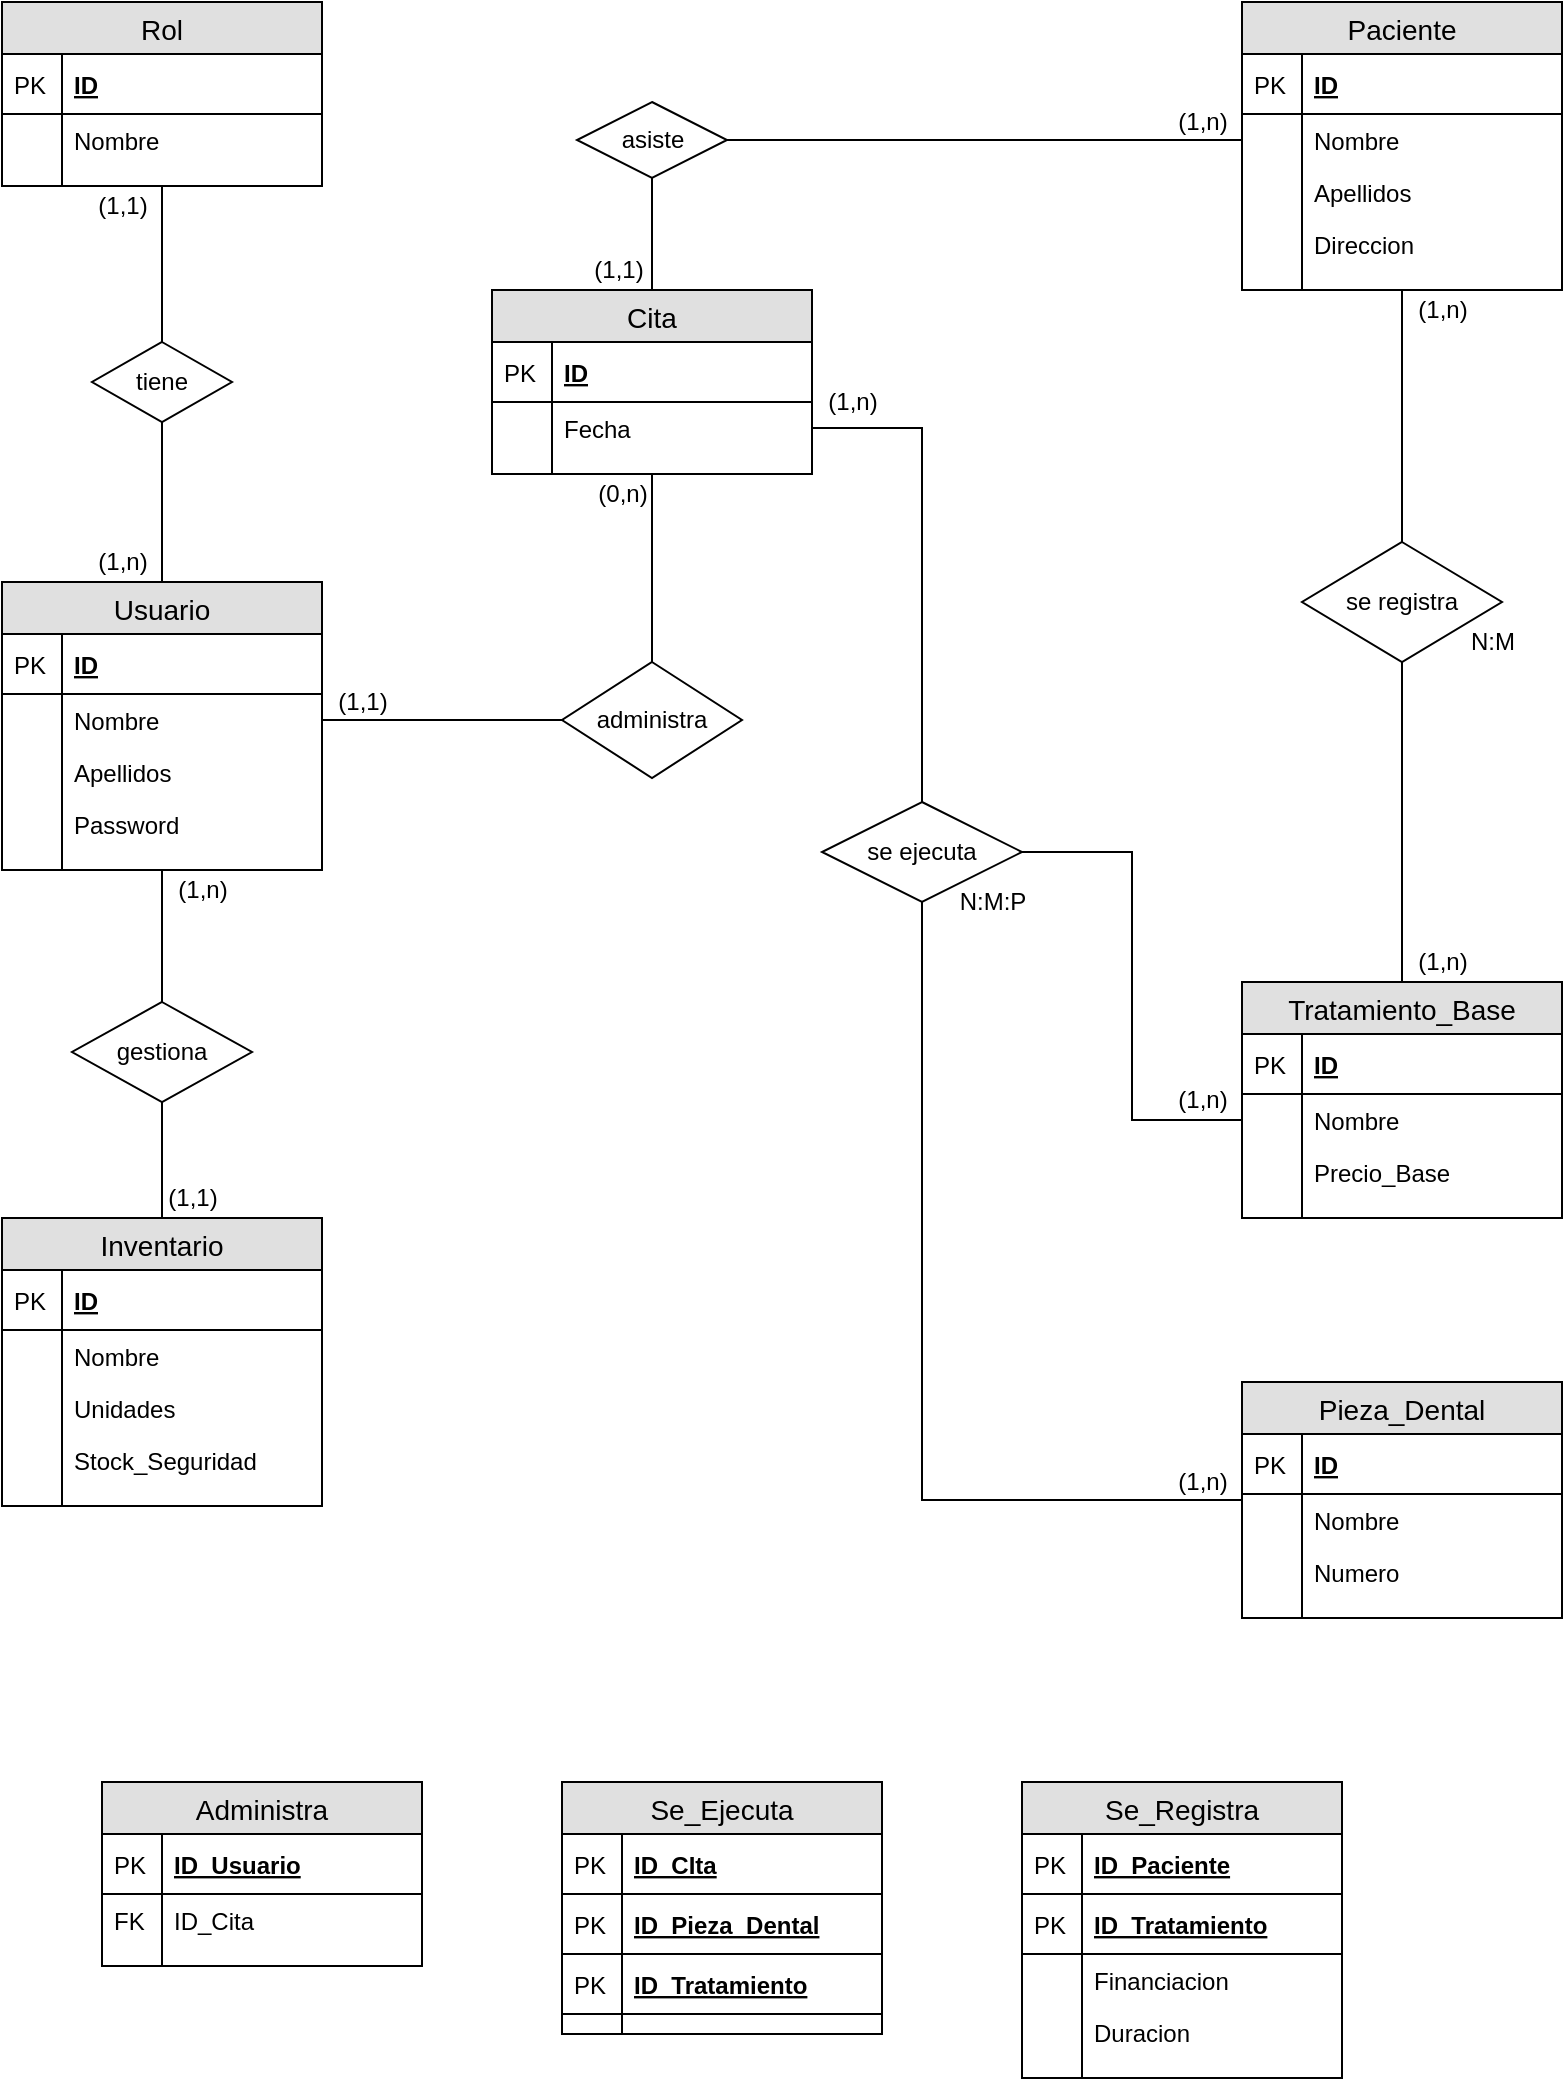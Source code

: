 <mxfile version="12.9.3"><diagram id="Tx36lfUSjRgfHyOX1LGo" name="Page-1"><mxGraphModel dx="1741" dy="905" grid="1" gridSize="10" guides="1" tooltips="1" connect="1" arrows="1" fold="1" page="1" pageScale="1" pageWidth="827" pageHeight="1169" math="0" shadow="0"><root><mxCell id="0"/><mxCell id="1" parent="0"/><mxCell id="aUdV8fE91aCPdXSwW5t3-81" value="" style="edgeStyle=orthogonalEdgeStyle;rounded=0;orthogonalLoop=1;jettySize=auto;html=1;endArrow=none;endFill=0;" edge="1" parent="1" source="aUdV8fE91aCPdXSwW5t3-12" target="aUdV8fE91aCPdXSwW5t3-76"><mxGeometry relative="1" as="geometry"/></mxCell><mxCell id="aUdV8fE91aCPdXSwW5t3-161" style="edgeStyle=orthogonalEdgeStyle;rounded=0;orthogonalLoop=1;jettySize=auto;html=1;entryX=0.5;entryY=0;entryDx=0;entryDy=0;endArrow=none;endFill=0;" edge="1" parent="1" source="aUdV8fE91aCPdXSwW5t3-12" target="aUdV8fE91aCPdXSwW5t3-160"><mxGeometry relative="1" as="geometry"/></mxCell><mxCell id="aUdV8fE91aCPdXSwW5t3-12" value="Usuario" style="swimlane;fontStyle=0;childLayout=stackLayout;horizontal=1;startSize=26;fillColor=#e0e0e0;horizontalStack=0;resizeParent=1;resizeParentMax=0;resizeLast=0;collapsible=1;marginBottom=0;swimlaneFillColor=#ffffff;align=center;fontSize=14;" vertex="1" parent="1"><mxGeometry x="20" y="320" width="160" height="144" as="geometry"/></mxCell><mxCell id="aUdV8fE91aCPdXSwW5t3-13" value="ID" style="shape=partialRectangle;top=0;left=0;right=0;bottom=1;align=left;verticalAlign=middle;fillColor=none;spacingLeft=34;spacingRight=4;overflow=hidden;rotatable=0;points=[[0,0.5],[1,0.5]];portConstraint=eastwest;dropTarget=0;fontStyle=5;fontSize=12;" vertex="1" parent="aUdV8fE91aCPdXSwW5t3-12"><mxGeometry y="26" width="160" height="30" as="geometry"/></mxCell><mxCell id="aUdV8fE91aCPdXSwW5t3-14" value="PK" style="shape=partialRectangle;top=0;left=0;bottom=0;fillColor=none;align=left;verticalAlign=middle;spacingLeft=4;spacingRight=4;overflow=hidden;rotatable=0;points=[];portConstraint=eastwest;part=1;fontSize=12;" vertex="1" connectable="0" parent="aUdV8fE91aCPdXSwW5t3-13"><mxGeometry width="30" height="30" as="geometry"/></mxCell><mxCell id="aUdV8fE91aCPdXSwW5t3-15" value="Nombre" style="shape=partialRectangle;top=0;left=0;right=0;bottom=0;align=left;verticalAlign=top;fillColor=none;spacingLeft=34;spacingRight=4;overflow=hidden;rotatable=0;points=[[0,0.5],[1,0.5]];portConstraint=eastwest;dropTarget=0;fontSize=12;" vertex="1" parent="aUdV8fE91aCPdXSwW5t3-12"><mxGeometry y="56" width="160" height="26" as="geometry"/></mxCell><mxCell id="aUdV8fE91aCPdXSwW5t3-16" value="" style="shape=partialRectangle;top=0;left=0;bottom=0;fillColor=none;align=left;verticalAlign=top;spacingLeft=4;spacingRight=4;overflow=hidden;rotatable=0;points=[];portConstraint=eastwest;part=1;fontSize=12;" vertex="1" connectable="0" parent="aUdV8fE91aCPdXSwW5t3-15"><mxGeometry width="30" height="26" as="geometry"/></mxCell><mxCell id="aUdV8fE91aCPdXSwW5t3-30" value="Apellidos" style="shape=partialRectangle;top=0;left=0;right=0;bottom=0;align=left;verticalAlign=top;fillColor=none;spacingLeft=34;spacingRight=4;overflow=hidden;rotatable=0;points=[[0,0.5],[1,0.5]];portConstraint=eastwest;dropTarget=0;fontSize=12;" vertex="1" parent="aUdV8fE91aCPdXSwW5t3-12"><mxGeometry y="82" width="160" height="26" as="geometry"/></mxCell><mxCell id="aUdV8fE91aCPdXSwW5t3-31" value="" style="shape=partialRectangle;top=0;left=0;bottom=0;fillColor=none;align=left;verticalAlign=top;spacingLeft=4;spacingRight=4;overflow=hidden;rotatable=0;points=[];portConstraint=eastwest;part=1;fontSize=12;" vertex="1" connectable="0" parent="aUdV8fE91aCPdXSwW5t3-30"><mxGeometry width="30" height="26" as="geometry"/></mxCell><mxCell id="aUdV8fE91aCPdXSwW5t3-28" value="Password" style="shape=partialRectangle;top=0;left=0;right=0;bottom=0;align=left;verticalAlign=top;fillColor=none;spacingLeft=34;spacingRight=4;overflow=hidden;rotatable=0;points=[[0,0.5],[1,0.5]];portConstraint=eastwest;dropTarget=0;fontSize=12;" vertex="1" parent="aUdV8fE91aCPdXSwW5t3-12"><mxGeometry y="108" width="160" height="26" as="geometry"/></mxCell><mxCell id="aUdV8fE91aCPdXSwW5t3-29" value="" style="shape=partialRectangle;top=0;left=0;bottom=0;fillColor=none;align=left;verticalAlign=top;spacingLeft=4;spacingRight=4;overflow=hidden;rotatable=0;points=[];portConstraint=eastwest;part=1;fontSize=12;" vertex="1" connectable="0" parent="aUdV8fE91aCPdXSwW5t3-28"><mxGeometry width="30" height="26" as="geometry"/></mxCell><mxCell id="aUdV8fE91aCPdXSwW5t3-17" value="" style="shape=partialRectangle;top=0;left=0;right=0;bottom=0;align=left;verticalAlign=top;fillColor=none;spacingLeft=34;spacingRight=4;overflow=hidden;rotatable=0;points=[[0,0.5],[1,0.5]];portConstraint=eastwest;dropTarget=0;fontSize=12;" vertex="1" parent="aUdV8fE91aCPdXSwW5t3-12"><mxGeometry y="134" width="160" height="10" as="geometry"/></mxCell><mxCell id="aUdV8fE91aCPdXSwW5t3-18" value="" style="shape=partialRectangle;top=0;left=0;bottom=0;fillColor=none;align=left;verticalAlign=top;spacingLeft=4;spacingRight=4;overflow=hidden;rotatable=0;points=[];portConstraint=eastwest;part=1;fontSize=12;" vertex="1" connectable="0" parent="aUdV8fE91aCPdXSwW5t3-17"><mxGeometry width="30" height="10" as="geometry"/></mxCell><mxCell id="aUdV8fE91aCPdXSwW5t3-78" value="" style="edgeStyle=orthogonalEdgeStyle;rounded=0;orthogonalLoop=1;jettySize=auto;html=1;endArrow=none;endFill=0;" edge="1" parent="1" source="aUdV8fE91aCPdXSwW5t3-1" target="aUdV8fE91aCPdXSwW5t3-76"><mxGeometry relative="1" as="geometry"/></mxCell><mxCell id="aUdV8fE91aCPdXSwW5t3-1" value="Rol" style="swimlane;fontStyle=0;childLayout=stackLayout;horizontal=1;startSize=26;fillColor=#e0e0e0;horizontalStack=0;resizeParent=1;resizeParentMax=0;resizeLast=0;collapsible=1;marginBottom=0;swimlaneFillColor=#ffffff;align=center;fontSize=14;" vertex="1" parent="1"><mxGeometry x="20" y="30" width="160" height="92" as="geometry"/></mxCell><mxCell id="aUdV8fE91aCPdXSwW5t3-2" value="ID" style="shape=partialRectangle;top=0;left=0;right=0;bottom=1;align=left;verticalAlign=middle;fillColor=none;spacingLeft=34;spacingRight=4;overflow=hidden;rotatable=0;points=[[0,0.5],[1,0.5]];portConstraint=eastwest;dropTarget=0;fontStyle=5;fontSize=12;" vertex="1" parent="aUdV8fE91aCPdXSwW5t3-1"><mxGeometry y="26" width="160" height="30" as="geometry"/></mxCell><mxCell id="aUdV8fE91aCPdXSwW5t3-3" value="PK" style="shape=partialRectangle;top=0;left=0;bottom=0;fillColor=none;align=left;verticalAlign=middle;spacingLeft=4;spacingRight=4;overflow=hidden;rotatable=0;points=[];portConstraint=eastwest;part=1;fontSize=12;" vertex="1" connectable="0" parent="aUdV8fE91aCPdXSwW5t3-2"><mxGeometry width="30" height="30" as="geometry"/></mxCell><mxCell id="aUdV8fE91aCPdXSwW5t3-4" value="Nombre" style="shape=partialRectangle;top=0;left=0;right=0;bottom=0;align=left;verticalAlign=top;fillColor=none;spacingLeft=34;spacingRight=4;overflow=hidden;rotatable=0;points=[[0,0.5],[1,0.5]];portConstraint=eastwest;dropTarget=0;fontSize=12;" vertex="1" parent="aUdV8fE91aCPdXSwW5t3-1"><mxGeometry y="56" width="160" height="26" as="geometry"/></mxCell><mxCell id="aUdV8fE91aCPdXSwW5t3-5" value="" style="shape=partialRectangle;top=0;left=0;bottom=0;fillColor=none;align=left;verticalAlign=top;spacingLeft=4;spacingRight=4;overflow=hidden;rotatable=0;points=[];portConstraint=eastwest;part=1;fontSize=12;" vertex="1" connectable="0" parent="aUdV8fE91aCPdXSwW5t3-4"><mxGeometry width="30" height="26" as="geometry"/></mxCell><mxCell id="aUdV8fE91aCPdXSwW5t3-10" value="" style="shape=partialRectangle;top=0;left=0;right=0;bottom=0;align=left;verticalAlign=top;fillColor=none;spacingLeft=34;spacingRight=4;overflow=hidden;rotatable=0;points=[[0,0.5],[1,0.5]];portConstraint=eastwest;dropTarget=0;fontSize=12;" vertex="1" parent="aUdV8fE91aCPdXSwW5t3-1"><mxGeometry y="82" width="160" height="10" as="geometry"/></mxCell><mxCell id="aUdV8fE91aCPdXSwW5t3-11" value="" style="shape=partialRectangle;top=0;left=0;bottom=0;fillColor=none;align=left;verticalAlign=top;spacingLeft=4;spacingRight=4;overflow=hidden;rotatable=0;points=[];portConstraint=eastwest;part=1;fontSize=12;" vertex="1" connectable="0" parent="aUdV8fE91aCPdXSwW5t3-10"><mxGeometry width="30" height="10" as="geometry"/></mxCell><mxCell id="aUdV8fE91aCPdXSwW5t3-76" value="&lt;div&gt;tiene&lt;/div&gt;" style="shape=rhombus;perimeter=rhombusPerimeter;whiteSpace=wrap;html=1;align=center;" vertex="1" parent="1"><mxGeometry x="65" y="200" width="70" height="40" as="geometry"/></mxCell><mxCell id="aUdV8fE91aCPdXSwW5t3-82" value="(1,1)" style="text;html=1;align=center;verticalAlign=middle;resizable=0;points=[];autosize=1;" vertex="1" parent="1"><mxGeometry x="60" y="122" width="40" height="20" as="geometry"/></mxCell><mxCell id="aUdV8fE91aCPdXSwW5t3-83" value="(1,n)" style="text;html=1;align=center;verticalAlign=middle;resizable=0;points=[];autosize=1;" vertex="1" parent="1"><mxGeometry x="60" y="300" width="40" height="20" as="geometry"/></mxCell><mxCell id="aUdV8fE91aCPdXSwW5t3-94" value="" style="edgeStyle=orthogonalEdgeStyle;rounded=0;orthogonalLoop=1;jettySize=auto;html=1;endArrow=none;endFill=0;entryX=0.5;entryY=1;entryDx=0;entryDy=0;entryPerimeter=0;" edge="1" parent="1" source="aUdV8fE91aCPdXSwW5t3-84" target="aUdV8fE91aCPdXSwW5t3-41"><mxGeometry relative="1" as="geometry"><mxPoint x="345" y="292" as="targetPoint"/></mxGeometry></mxCell><mxCell id="aUdV8fE91aCPdXSwW5t3-112" value="" style="edgeStyle=orthogonalEdgeStyle;rounded=0;orthogonalLoop=1;jettySize=auto;html=1;endArrow=none;endFill=0;entryX=1;entryY=0.5;entryDx=0;entryDy=0;" edge="1" parent="1" source="aUdV8fE91aCPdXSwW5t3-84" target="aUdV8fE91aCPdXSwW5t3-15"><mxGeometry relative="1" as="geometry"><mxPoint x="220" y="392.0" as="targetPoint"/></mxGeometry></mxCell><mxCell id="aUdV8fE91aCPdXSwW5t3-84" value="administra" style="shape=rhombus;perimeter=rhombusPerimeter;whiteSpace=wrap;html=1;align=center;" vertex="1" parent="1"><mxGeometry x="300" y="360" width="90" height="58" as="geometry"/></mxCell><mxCell id="aUdV8fE91aCPdXSwW5t3-117" style="edgeStyle=orthogonalEdgeStyle;rounded=0;orthogonalLoop=1;jettySize=auto;html=1;entryX=0.5;entryY=1;entryDx=0;entryDy=0;endArrow=none;endFill=0;" edge="1" parent="1" source="aUdV8fE91aCPdXSwW5t3-32" target="aUdV8fE91aCPdXSwW5t3-115"><mxGeometry relative="1" as="geometry"/></mxCell><mxCell id="aUdV8fE91aCPdXSwW5t3-32" value="Cita" style="swimlane;fontStyle=0;childLayout=stackLayout;horizontal=1;startSize=26;fillColor=#e0e0e0;horizontalStack=0;resizeParent=1;resizeParentMax=0;resizeLast=0;collapsible=1;marginBottom=0;swimlaneFillColor=#ffffff;align=center;fontSize=14;" vertex="1" parent="1"><mxGeometry x="265" y="174" width="160" height="92" as="geometry"/></mxCell><mxCell id="aUdV8fE91aCPdXSwW5t3-33" value="ID" style="shape=partialRectangle;top=0;left=0;right=0;bottom=1;align=left;verticalAlign=middle;fillColor=none;spacingLeft=34;spacingRight=4;overflow=hidden;rotatable=0;points=[[0,0.5],[1,0.5]];portConstraint=eastwest;dropTarget=0;fontStyle=5;fontSize=12;" vertex="1" parent="aUdV8fE91aCPdXSwW5t3-32"><mxGeometry y="26" width="160" height="30" as="geometry"/></mxCell><mxCell id="aUdV8fE91aCPdXSwW5t3-34" value="PK" style="shape=partialRectangle;top=0;left=0;bottom=0;fillColor=none;align=left;verticalAlign=middle;spacingLeft=4;spacingRight=4;overflow=hidden;rotatable=0;points=[];portConstraint=eastwest;part=1;fontSize=12;" vertex="1" connectable="0" parent="aUdV8fE91aCPdXSwW5t3-33"><mxGeometry width="30" height="30" as="geometry"/></mxCell><mxCell id="aUdV8fE91aCPdXSwW5t3-35" value="Fecha" style="shape=partialRectangle;top=0;left=0;right=0;bottom=0;align=left;verticalAlign=top;fillColor=none;spacingLeft=34;spacingRight=4;overflow=hidden;rotatable=0;points=[[0,0.5],[1,0.5]];portConstraint=eastwest;dropTarget=0;fontSize=12;" vertex="1" parent="aUdV8fE91aCPdXSwW5t3-32"><mxGeometry y="56" width="160" height="26" as="geometry"/></mxCell><mxCell id="aUdV8fE91aCPdXSwW5t3-36" value="" style="shape=partialRectangle;top=0;left=0;bottom=0;fillColor=none;align=left;verticalAlign=top;spacingLeft=4;spacingRight=4;overflow=hidden;rotatable=0;points=[];portConstraint=eastwest;part=1;fontSize=12;" vertex="1" connectable="0" parent="aUdV8fE91aCPdXSwW5t3-35"><mxGeometry width="30" height="26" as="geometry"/></mxCell><mxCell id="aUdV8fE91aCPdXSwW5t3-41" value="" style="shape=partialRectangle;top=0;left=0;right=0;bottom=0;align=left;verticalAlign=top;fillColor=none;spacingLeft=34;spacingRight=4;overflow=hidden;rotatable=0;points=[[0,0.5],[1,0.5]];portConstraint=eastwest;dropTarget=0;fontSize=12;" vertex="1" parent="aUdV8fE91aCPdXSwW5t3-32"><mxGeometry y="82" width="160" height="10" as="geometry"/></mxCell><mxCell id="aUdV8fE91aCPdXSwW5t3-42" value="" style="shape=partialRectangle;top=0;left=0;bottom=0;fillColor=none;align=left;verticalAlign=top;spacingLeft=4;spacingRight=4;overflow=hidden;rotatable=0;points=[];portConstraint=eastwest;part=1;fontSize=12;" vertex="1" connectable="0" parent="aUdV8fE91aCPdXSwW5t3-41"><mxGeometry width="30" height="10" as="geometry"/></mxCell><mxCell id="aUdV8fE91aCPdXSwW5t3-113" value="(1,1)" style="text;html=1;align=center;verticalAlign=middle;resizable=0;points=[];autosize=1;" vertex="1" parent="1"><mxGeometry x="180" y="370" width="40" height="20" as="geometry"/></mxCell><mxCell id="aUdV8fE91aCPdXSwW5t3-114" value="(0,n)" style="text;html=1;align=center;verticalAlign=middle;resizable=0;points=[];autosize=1;" vertex="1" parent="1"><mxGeometry x="310" y="266" width="40" height="20" as="geometry"/></mxCell><mxCell id="aUdV8fE91aCPdXSwW5t3-118" style="edgeStyle=orthogonalEdgeStyle;rounded=0;orthogonalLoop=1;jettySize=auto;html=1;entryX=0;entryY=0.5;entryDx=0;entryDy=0;endArrow=none;endFill=0;" edge="1" parent="1" source="aUdV8fE91aCPdXSwW5t3-115" target="aUdV8fE91aCPdXSwW5t3-68"><mxGeometry relative="1" as="geometry"/></mxCell><mxCell id="aUdV8fE91aCPdXSwW5t3-115" value="asiste" style="shape=rhombus;perimeter=rhombusPerimeter;whiteSpace=wrap;html=1;align=center;" vertex="1" parent="1"><mxGeometry x="307.5" y="80" width="75" height="38" as="geometry"/></mxCell><mxCell id="aUdV8fE91aCPdXSwW5t3-119" value="(1,1)" style="text;html=1;align=center;verticalAlign=middle;resizable=0;points=[];autosize=1;" vertex="1" parent="1"><mxGeometry x="307.5" y="154" width="40" height="20" as="geometry"/></mxCell><mxCell id="aUdV8fE91aCPdXSwW5t3-120" value="(1,n)" style="text;html=1;align=center;verticalAlign=middle;resizable=0;points=[];autosize=1;" vertex="1" parent="1"><mxGeometry x="600" y="80" width="40" height="20" as="geometry"/></mxCell><mxCell id="aUdV8fE91aCPdXSwW5t3-124" style="edgeStyle=orthogonalEdgeStyle;rounded=0;orthogonalLoop=1;jettySize=auto;html=1;endArrow=none;endFill=0;entryX=0.5;entryY=1;entryDx=0;entryDy=0;" edge="1" parent="1" source="aUdV8fE91aCPdXSwW5t3-121" target="aUdV8fE91aCPdXSwW5t3-65"><mxGeometry relative="1" as="geometry"><mxPoint x="670.0" y="190" as="targetPoint"/></mxGeometry></mxCell><mxCell id="aUdV8fE91aCPdXSwW5t3-125" style="edgeStyle=orthogonalEdgeStyle;rounded=0;orthogonalLoop=1;jettySize=auto;html=1;endArrow=none;endFill=0;entryX=0.5;entryY=0;entryDx=0;entryDy=0;" edge="1" parent="1" source="aUdV8fE91aCPdXSwW5t3-121" target="aUdV8fE91aCPdXSwW5t3-54"><mxGeometry relative="1" as="geometry"><mxPoint x="670" y="450" as="targetPoint"/></mxGeometry></mxCell><mxCell id="aUdV8fE91aCPdXSwW5t3-121" value="se registra" style="shape=rhombus;perimeter=rhombusPerimeter;whiteSpace=wrap;html=1;align=center;" vertex="1" parent="1"><mxGeometry x="670" y="300" width="100" height="60" as="geometry"/></mxCell><mxCell id="aUdV8fE91aCPdXSwW5t3-65" value="Paciente" style="swimlane;fontStyle=0;childLayout=stackLayout;horizontal=1;startSize=26;fillColor=#e0e0e0;horizontalStack=0;resizeParent=1;resizeParentMax=0;resizeLast=0;collapsible=1;marginBottom=0;swimlaneFillColor=#ffffff;align=center;fontSize=14;" vertex="1" parent="1"><mxGeometry x="640" y="30" width="160" height="144" as="geometry"/></mxCell><mxCell id="aUdV8fE91aCPdXSwW5t3-66" value="ID" style="shape=partialRectangle;top=0;left=0;right=0;bottom=1;align=left;verticalAlign=middle;fillColor=none;spacingLeft=34;spacingRight=4;overflow=hidden;rotatable=0;points=[[0,0.5],[1,0.5]];portConstraint=eastwest;dropTarget=0;fontStyle=5;fontSize=12;" vertex="1" parent="aUdV8fE91aCPdXSwW5t3-65"><mxGeometry y="26" width="160" height="30" as="geometry"/></mxCell><mxCell id="aUdV8fE91aCPdXSwW5t3-67" value="PK" style="shape=partialRectangle;top=0;left=0;bottom=0;fillColor=none;align=left;verticalAlign=middle;spacingLeft=4;spacingRight=4;overflow=hidden;rotatable=0;points=[];portConstraint=eastwest;part=1;fontSize=12;" vertex="1" connectable="0" parent="aUdV8fE91aCPdXSwW5t3-66"><mxGeometry width="30" height="30" as="geometry"/></mxCell><mxCell id="aUdV8fE91aCPdXSwW5t3-68" value="Nombre" style="shape=partialRectangle;top=0;left=0;right=0;bottom=0;align=left;verticalAlign=top;fillColor=none;spacingLeft=34;spacingRight=4;overflow=hidden;rotatable=0;points=[[0,0.5],[1,0.5]];portConstraint=eastwest;dropTarget=0;fontSize=12;" vertex="1" parent="aUdV8fE91aCPdXSwW5t3-65"><mxGeometry y="56" width="160" height="26" as="geometry"/></mxCell><mxCell id="aUdV8fE91aCPdXSwW5t3-69" value="" style="shape=partialRectangle;top=0;left=0;bottom=0;fillColor=none;align=left;verticalAlign=top;spacingLeft=4;spacingRight=4;overflow=hidden;rotatable=0;points=[];portConstraint=eastwest;part=1;fontSize=12;" vertex="1" connectable="0" parent="aUdV8fE91aCPdXSwW5t3-68"><mxGeometry width="30" height="26" as="geometry"/></mxCell><mxCell id="aUdV8fE91aCPdXSwW5t3-70" value="Apellidos" style="shape=partialRectangle;top=0;left=0;right=0;bottom=0;align=left;verticalAlign=top;fillColor=none;spacingLeft=34;spacingRight=4;overflow=hidden;rotatable=0;points=[[0,0.5],[1,0.5]];portConstraint=eastwest;dropTarget=0;fontSize=12;" vertex="1" parent="aUdV8fE91aCPdXSwW5t3-65"><mxGeometry y="82" width="160" height="26" as="geometry"/></mxCell><mxCell id="aUdV8fE91aCPdXSwW5t3-71" value="" style="shape=partialRectangle;top=0;left=0;bottom=0;fillColor=none;align=left;verticalAlign=top;spacingLeft=4;spacingRight=4;overflow=hidden;rotatable=0;points=[];portConstraint=eastwest;part=1;fontSize=12;" vertex="1" connectable="0" parent="aUdV8fE91aCPdXSwW5t3-70"><mxGeometry width="30" height="26" as="geometry"/></mxCell><mxCell id="aUdV8fE91aCPdXSwW5t3-72" value="Direccion" style="shape=partialRectangle;top=0;left=0;right=0;bottom=0;align=left;verticalAlign=top;fillColor=none;spacingLeft=34;spacingRight=4;overflow=hidden;rotatable=0;points=[[0,0.5],[1,0.5]];portConstraint=eastwest;dropTarget=0;fontSize=12;" vertex="1" parent="aUdV8fE91aCPdXSwW5t3-65"><mxGeometry y="108" width="160" height="26" as="geometry"/></mxCell><mxCell id="aUdV8fE91aCPdXSwW5t3-73" value="" style="shape=partialRectangle;top=0;left=0;bottom=0;fillColor=none;align=left;verticalAlign=top;spacingLeft=4;spacingRight=4;overflow=hidden;rotatable=0;points=[];portConstraint=eastwest;part=1;fontSize=12;" vertex="1" connectable="0" parent="aUdV8fE91aCPdXSwW5t3-72"><mxGeometry width="30" height="26" as="geometry"/></mxCell><mxCell id="aUdV8fE91aCPdXSwW5t3-74" value="" style="shape=partialRectangle;top=0;left=0;right=0;bottom=0;align=left;verticalAlign=top;fillColor=none;spacingLeft=34;spacingRight=4;overflow=hidden;rotatable=0;points=[[0,0.5],[1,0.5]];portConstraint=eastwest;dropTarget=0;fontSize=12;" vertex="1" parent="aUdV8fE91aCPdXSwW5t3-65"><mxGeometry y="134" width="160" height="10" as="geometry"/></mxCell><mxCell id="aUdV8fE91aCPdXSwW5t3-75" value="" style="shape=partialRectangle;top=0;left=0;bottom=0;fillColor=none;align=left;verticalAlign=top;spacingLeft=4;spacingRight=4;overflow=hidden;rotatable=0;points=[];portConstraint=eastwest;part=1;fontSize=12;" vertex="1" connectable="0" parent="aUdV8fE91aCPdXSwW5t3-74"><mxGeometry width="30" height="10" as="geometry"/></mxCell><mxCell id="aUdV8fE91aCPdXSwW5t3-54" value="Tratamiento_Base" style="swimlane;fontStyle=0;childLayout=stackLayout;horizontal=1;startSize=26;fillColor=#e0e0e0;horizontalStack=0;resizeParent=1;resizeParentMax=0;resizeLast=0;collapsible=1;marginBottom=0;swimlaneFillColor=#ffffff;align=center;fontSize=14;" vertex="1" parent="1"><mxGeometry x="640" y="520" width="160" height="118" as="geometry"/></mxCell><mxCell id="aUdV8fE91aCPdXSwW5t3-55" value="ID" style="shape=partialRectangle;top=0;left=0;right=0;bottom=1;align=left;verticalAlign=middle;fillColor=none;spacingLeft=34;spacingRight=4;overflow=hidden;rotatable=0;points=[[0,0.5],[1,0.5]];portConstraint=eastwest;dropTarget=0;fontStyle=5;fontSize=12;" vertex="1" parent="aUdV8fE91aCPdXSwW5t3-54"><mxGeometry y="26" width="160" height="30" as="geometry"/></mxCell><mxCell id="aUdV8fE91aCPdXSwW5t3-56" value="PK" style="shape=partialRectangle;top=0;left=0;bottom=0;fillColor=none;align=left;verticalAlign=middle;spacingLeft=4;spacingRight=4;overflow=hidden;rotatable=0;points=[];portConstraint=eastwest;part=1;fontSize=12;" vertex="1" connectable="0" parent="aUdV8fE91aCPdXSwW5t3-55"><mxGeometry width="30" height="30" as="geometry"/></mxCell><mxCell id="aUdV8fE91aCPdXSwW5t3-57" value="Nombre" style="shape=partialRectangle;top=0;left=0;right=0;bottom=0;align=left;verticalAlign=top;fillColor=none;spacingLeft=34;spacingRight=4;overflow=hidden;rotatable=0;points=[[0,0.5],[1,0.5]];portConstraint=eastwest;dropTarget=0;fontSize=12;" vertex="1" parent="aUdV8fE91aCPdXSwW5t3-54"><mxGeometry y="56" width="160" height="26" as="geometry"/></mxCell><mxCell id="aUdV8fE91aCPdXSwW5t3-58" value="" style="shape=partialRectangle;top=0;left=0;bottom=0;fillColor=none;align=left;verticalAlign=top;spacingLeft=4;spacingRight=4;overflow=hidden;rotatable=0;points=[];portConstraint=eastwest;part=1;fontSize=12;" vertex="1" connectable="0" parent="aUdV8fE91aCPdXSwW5t3-57"><mxGeometry width="30" height="26" as="geometry"/></mxCell><mxCell id="aUdV8fE91aCPdXSwW5t3-59" value="Precio_Base" style="shape=partialRectangle;top=0;left=0;right=0;bottom=0;align=left;verticalAlign=top;fillColor=none;spacingLeft=34;spacingRight=4;overflow=hidden;rotatable=0;points=[[0,0.5],[1,0.5]];portConstraint=eastwest;dropTarget=0;fontSize=12;" vertex="1" parent="aUdV8fE91aCPdXSwW5t3-54"><mxGeometry y="82" width="160" height="26" as="geometry"/></mxCell><mxCell id="aUdV8fE91aCPdXSwW5t3-60" value="" style="shape=partialRectangle;top=0;left=0;bottom=0;fillColor=none;align=left;verticalAlign=top;spacingLeft=4;spacingRight=4;overflow=hidden;rotatable=0;points=[];portConstraint=eastwest;part=1;fontSize=12;" vertex="1" connectable="0" parent="aUdV8fE91aCPdXSwW5t3-59"><mxGeometry width="30" height="26" as="geometry"/></mxCell><mxCell id="aUdV8fE91aCPdXSwW5t3-63" value="" style="shape=partialRectangle;top=0;left=0;right=0;bottom=0;align=left;verticalAlign=top;fillColor=none;spacingLeft=34;spacingRight=4;overflow=hidden;rotatable=0;points=[[0,0.5],[1,0.5]];portConstraint=eastwest;dropTarget=0;fontSize=12;" vertex="1" parent="aUdV8fE91aCPdXSwW5t3-54"><mxGeometry y="108" width="160" height="10" as="geometry"/></mxCell><mxCell id="aUdV8fE91aCPdXSwW5t3-64" value="" style="shape=partialRectangle;top=0;left=0;bottom=0;fillColor=none;align=left;verticalAlign=top;spacingLeft=4;spacingRight=4;overflow=hidden;rotatable=0;points=[];portConstraint=eastwest;part=1;fontSize=12;" vertex="1" connectable="0" parent="aUdV8fE91aCPdXSwW5t3-63"><mxGeometry width="30" height="10" as="geometry"/></mxCell><mxCell id="aUdV8fE91aCPdXSwW5t3-127" value="(1,n)" style="text;html=1;align=center;verticalAlign=middle;resizable=0;points=[];autosize=1;" vertex="1" parent="1"><mxGeometry x="720" y="174" width="40" height="20" as="geometry"/></mxCell><mxCell id="aUdV8fE91aCPdXSwW5t3-128" value="(1,n)" style="text;html=1;align=center;verticalAlign=middle;resizable=0;points=[];autosize=1;" vertex="1" parent="1"><mxGeometry x="720" y="500" width="40" height="20" as="geometry"/></mxCell><mxCell id="aUdV8fE91aCPdXSwW5t3-141" style="edgeStyle=orthogonalEdgeStyle;rounded=0;orthogonalLoop=1;jettySize=auto;html=1;entryX=0.5;entryY=1;entryDx=0;entryDy=0;endArrow=none;endFill=0;" edge="1" parent="1" source="aUdV8fE91aCPdXSwW5t3-43" target="aUdV8fE91aCPdXSwW5t3-138"><mxGeometry relative="1" as="geometry"/></mxCell><mxCell id="aUdV8fE91aCPdXSwW5t3-43" value="Pieza_Dental" style="swimlane;fontStyle=0;childLayout=stackLayout;horizontal=1;startSize=26;fillColor=#e0e0e0;horizontalStack=0;resizeParent=1;resizeParentMax=0;resizeLast=0;collapsible=1;marginBottom=0;swimlaneFillColor=#ffffff;align=center;fontSize=14;" vertex="1" parent="1"><mxGeometry x="640" y="720" width="160" height="118" as="geometry"><mxRectangle x="640" y="720" width="120" height="26" as="alternateBounds"/></mxGeometry></mxCell><mxCell id="aUdV8fE91aCPdXSwW5t3-44" value="ID" style="shape=partialRectangle;top=0;left=0;right=0;bottom=1;align=left;verticalAlign=middle;fillColor=none;spacingLeft=34;spacingRight=4;overflow=hidden;rotatable=0;points=[[0,0.5],[1,0.5]];portConstraint=eastwest;dropTarget=0;fontStyle=5;fontSize=12;" vertex="1" parent="aUdV8fE91aCPdXSwW5t3-43"><mxGeometry y="26" width="160" height="30" as="geometry"/></mxCell><mxCell id="aUdV8fE91aCPdXSwW5t3-45" value="PK" style="shape=partialRectangle;top=0;left=0;bottom=0;fillColor=none;align=left;verticalAlign=middle;spacingLeft=4;spacingRight=4;overflow=hidden;rotatable=0;points=[];portConstraint=eastwest;part=1;fontSize=12;" vertex="1" connectable="0" parent="aUdV8fE91aCPdXSwW5t3-44"><mxGeometry width="30" height="30" as="geometry"/></mxCell><mxCell id="aUdV8fE91aCPdXSwW5t3-46" value="Nombre" style="shape=partialRectangle;top=0;left=0;right=0;bottom=0;align=left;verticalAlign=top;fillColor=none;spacingLeft=34;spacingRight=4;overflow=hidden;rotatable=0;points=[[0,0.5],[1,0.5]];portConstraint=eastwest;dropTarget=0;fontSize=12;" vertex="1" parent="aUdV8fE91aCPdXSwW5t3-43"><mxGeometry y="56" width="160" height="26" as="geometry"/></mxCell><mxCell id="aUdV8fE91aCPdXSwW5t3-47" value="" style="shape=partialRectangle;top=0;left=0;bottom=0;fillColor=none;align=left;verticalAlign=top;spacingLeft=4;spacingRight=4;overflow=hidden;rotatable=0;points=[];portConstraint=eastwest;part=1;fontSize=12;" vertex="1" connectable="0" parent="aUdV8fE91aCPdXSwW5t3-46"><mxGeometry width="30" height="26" as="geometry"/></mxCell><mxCell id="aUdV8fE91aCPdXSwW5t3-48" value="Numero" style="shape=partialRectangle;top=0;left=0;right=0;bottom=0;align=left;verticalAlign=top;fillColor=none;spacingLeft=34;spacingRight=4;overflow=hidden;rotatable=0;points=[[0,0.5],[1,0.5]];portConstraint=eastwest;dropTarget=0;fontSize=12;" vertex="1" parent="aUdV8fE91aCPdXSwW5t3-43"><mxGeometry y="82" width="160" height="26" as="geometry"/></mxCell><mxCell id="aUdV8fE91aCPdXSwW5t3-49" value="" style="shape=partialRectangle;top=0;left=0;bottom=0;fillColor=none;align=left;verticalAlign=top;spacingLeft=4;spacingRight=4;overflow=hidden;rotatable=0;points=[];portConstraint=eastwest;part=1;fontSize=12;" vertex="1" connectable="0" parent="aUdV8fE91aCPdXSwW5t3-48"><mxGeometry width="30" height="26" as="geometry"/></mxCell><mxCell id="aUdV8fE91aCPdXSwW5t3-52" value="" style="shape=partialRectangle;top=0;left=0;right=0;bottom=0;align=left;verticalAlign=top;fillColor=none;spacingLeft=34;spacingRight=4;overflow=hidden;rotatable=0;points=[[0,0.5],[1,0.5]];portConstraint=eastwest;dropTarget=0;fontSize=12;" vertex="1" parent="aUdV8fE91aCPdXSwW5t3-43"><mxGeometry y="108" width="160" height="10" as="geometry"/></mxCell><mxCell id="aUdV8fE91aCPdXSwW5t3-53" value="" style="shape=partialRectangle;top=0;left=0;bottom=0;fillColor=none;align=left;verticalAlign=top;spacingLeft=4;spacingRight=4;overflow=hidden;rotatable=0;points=[];portConstraint=eastwest;part=1;fontSize=12;" vertex="1" connectable="0" parent="aUdV8fE91aCPdXSwW5t3-52"><mxGeometry width="30" height="10" as="geometry"/></mxCell><mxCell id="aUdV8fE91aCPdXSwW5t3-138" value="se ejecuta" style="shape=rhombus;perimeter=rhombusPerimeter;whiteSpace=wrap;html=1;align=center;" vertex="1" parent="1"><mxGeometry x="430" y="430" width="100" height="50" as="geometry"/></mxCell><mxCell id="aUdV8fE91aCPdXSwW5t3-139" style="edgeStyle=orthogonalEdgeStyle;rounded=0;orthogonalLoop=1;jettySize=auto;html=1;entryX=0.5;entryY=0;entryDx=0;entryDy=0;endArrow=none;endFill=0;" edge="1" parent="1" source="aUdV8fE91aCPdXSwW5t3-35" target="aUdV8fE91aCPdXSwW5t3-138"><mxGeometry relative="1" as="geometry"/></mxCell><mxCell id="aUdV8fE91aCPdXSwW5t3-140" style="edgeStyle=orthogonalEdgeStyle;rounded=0;orthogonalLoop=1;jettySize=auto;html=1;entryX=1;entryY=0.5;entryDx=0;entryDy=0;endArrow=none;endFill=0;" edge="1" parent="1" source="aUdV8fE91aCPdXSwW5t3-57" target="aUdV8fE91aCPdXSwW5t3-138"><mxGeometry relative="1" as="geometry"/></mxCell><mxCell id="aUdV8fE91aCPdXSwW5t3-142" value="(1,n)" style="text;html=1;align=center;verticalAlign=middle;resizable=0;points=[];autosize=1;" vertex="1" parent="1"><mxGeometry x="600" y="760" width="40" height="20" as="geometry"/></mxCell><mxCell id="aUdV8fE91aCPdXSwW5t3-143" value="(1,n)" style="text;html=1;align=center;verticalAlign=middle;resizable=0;points=[];autosize=1;" vertex="1" parent="1"><mxGeometry x="600" y="569" width="40" height="20" as="geometry"/></mxCell><mxCell id="aUdV8fE91aCPdXSwW5t3-145" value="(1,n)" style="text;html=1;align=center;verticalAlign=middle;resizable=0;points=[];autosize=1;" vertex="1" parent="1"><mxGeometry x="425" y="220" width="40" height="20" as="geometry"/></mxCell><mxCell id="aUdV8fE91aCPdXSwW5t3-147" value="N:M" style="text;html=1;align=center;verticalAlign=middle;resizable=0;points=[];autosize=1;" vertex="1" parent="1"><mxGeometry x="745" y="340" width="40" height="20" as="geometry"/></mxCell><mxCell id="aUdV8fE91aCPdXSwW5t3-148" value="N:M:P" style="text;html=1;align=center;verticalAlign=middle;resizable=0;points=[];autosize=1;" vertex="1" parent="1"><mxGeometry x="490" y="470" width="50" height="20" as="geometry"/></mxCell><mxCell id="aUdV8fE91aCPdXSwW5t3-162" style="edgeStyle=orthogonalEdgeStyle;rounded=0;orthogonalLoop=1;jettySize=auto;html=1;entryX=0.5;entryY=1;entryDx=0;entryDy=0;endArrow=none;endFill=0;" edge="1" parent="1" source="aUdV8fE91aCPdXSwW5t3-149" target="aUdV8fE91aCPdXSwW5t3-160"><mxGeometry relative="1" as="geometry"/></mxCell><mxCell id="aUdV8fE91aCPdXSwW5t3-149" value="Inventario" style="swimlane;fontStyle=0;childLayout=stackLayout;horizontal=1;startSize=26;fillColor=#e0e0e0;horizontalStack=0;resizeParent=1;resizeParentMax=0;resizeLast=0;collapsible=1;marginBottom=0;swimlaneFillColor=#ffffff;align=center;fontSize=14;" vertex="1" parent="1"><mxGeometry x="20" y="638" width="160" height="144" as="geometry"/></mxCell><mxCell id="aUdV8fE91aCPdXSwW5t3-150" value="ID" style="shape=partialRectangle;top=0;left=0;right=0;bottom=1;align=left;verticalAlign=middle;fillColor=none;spacingLeft=34;spacingRight=4;overflow=hidden;rotatable=0;points=[[0,0.5],[1,0.5]];portConstraint=eastwest;dropTarget=0;fontStyle=5;fontSize=12;" vertex="1" parent="aUdV8fE91aCPdXSwW5t3-149"><mxGeometry y="26" width="160" height="30" as="geometry"/></mxCell><mxCell id="aUdV8fE91aCPdXSwW5t3-151" value="PK" style="shape=partialRectangle;top=0;left=0;bottom=0;fillColor=none;align=left;verticalAlign=middle;spacingLeft=4;spacingRight=4;overflow=hidden;rotatable=0;points=[];portConstraint=eastwest;part=1;fontSize=12;" vertex="1" connectable="0" parent="aUdV8fE91aCPdXSwW5t3-150"><mxGeometry width="30" height="30" as="geometry"/></mxCell><mxCell id="aUdV8fE91aCPdXSwW5t3-152" value="Nombre" style="shape=partialRectangle;top=0;left=0;right=0;bottom=0;align=left;verticalAlign=top;fillColor=none;spacingLeft=34;spacingRight=4;overflow=hidden;rotatable=0;points=[[0,0.5],[1,0.5]];portConstraint=eastwest;dropTarget=0;fontSize=12;" vertex="1" parent="aUdV8fE91aCPdXSwW5t3-149"><mxGeometry y="56" width="160" height="26" as="geometry"/></mxCell><mxCell id="aUdV8fE91aCPdXSwW5t3-153" value="" style="shape=partialRectangle;top=0;left=0;bottom=0;fillColor=none;align=left;verticalAlign=top;spacingLeft=4;spacingRight=4;overflow=hidden;rotatable=0;points=[];portConstraint=eastwest;part=1;fontSize=12;" vertex="1" connectable="0" parent="aUdV8fE91aCPdXSwW5t3-152"><mxGeometry width="30" height="26" as="geometry"/></mxCell><mxCell id="aUdV8fE91aCPdXSwW5t3-154" value="Unidades" style="shape=partialRectangle;top=0;left=0;right=0;bottom=0;align=left;verticalAlign=top;fillColor=none;spacingLeft=34;spacingRight=4;overflow=hidden;rotatable=0;points=[[0,0.5],[1,0.5]];portConstraint=eastwest;dropTarget=0;fontSize=12;" vertex="1" parent="aUdV8fE91aCPdXSwW5t3-149"><mxGeometry y="82" width="160" height="26" as="geometry"/></mxCell><mxCell id="aUdV8fE91aCPdXSwW5t3-155" value="" style="shape=partialRectangle;top=0;left=0;bottom=0;fillColor=none;align=left;verticalAlign=top;spacingLeft=4;spacingRight=4;overflow=hidden;rotatable=0;points=[];portConstraint=eastwest;part=1;fontSize=12;" vertex="1" connectable="0" parent="aUdV8fE91aCPdXSwW5t3-154"><mxGeometry width="30" height="26" as="geometry"/></mxCell><mxCell id="aUdV8fE91aCPdXSwW5t3-156" value="Stock_Seguridad" style="shape=partialRectangle;top=0;left=0;right=0;bottom=0;align=left;verticalAlign=top;fillColor=none;spacingLeft=34;spacingRight=4;overflow=hidden;rotatable=0;points=[[0,0.5],[1,0.5]];portConstraint=eastwest;dropTarget=0;fontSize=12;" vertex="1" parent="aUdV8fE91aCPdXSwW5t3-149"><mxGeometry y="108" width="160" height="26" as="geometry"/></mxCell><mxCell id="aUdV8fE91aCPdXSwW5t3-157" value="" style="shape=partialRectangle;top=0;left=0;bottom=0;fillColor=none;align=left;verticalAlign=top;spacingLeft=4;spacingRight=4;overflow=hidden;rotatable=0;points=[];portConstraint=eastwest;part=1;fontSize=12;" vertex="1" connectable="0" parent="aUdV8fE91aCPdXSwW5t3-156"><mxGeometry width="30" height="26" as="geometry"/></mxCell><mxCell id="aUdV8fE91aCPdXSwW5t3-158" value="" style="shape=partialRectangle;top=0;left=0;right=0;bottom=0;align=left;verticalAlign=top;fillColor=none;spacingLeft=34;spacingRight=4;overflow=hidden;rotatable=0;points=[[0,0.5],[1,0.5]];portConstraint=eastwest;dropTarget=0;fontSize=12;" vertex="1" parent="aUdV8fE91aCPdXSwW5t3-149"><mxGeometry y="134" width="160" height="10" as="geometry"/></mxCell><mxCell id="aUdV8fE91aCPdXSwW5t3-159" value="" style="shape=partialRectangle;top=0;left=0;bottom=0;fillColor=none;align=left;verticalAlign=top;spacingLeft=4;spacingRight=4;overflow=hidden;rotatable=0;points=[];portConstraint=eastwest;part=1;fontSize=12;" vertex="1" connectable="0" parent="aUdV8fE91aCPdXSwW5t3-158"><mxGeometry width="30" height="10" as="geometry"/></mxCell><mxCell id="aUdV8fE91aCPdXSwW5t3-160" value="gestiona" style="shape=rhombus;perimeter=rhombusPerimeter;whiteSpace=wrap;html=1;align=center;" vertex="1" parent="1"><mxGeometry x="55" y="530" width="90" height="50" as="geometry"/></mxCell><mxCell id="aUdV8fE91aCPdXSwW5t3-163" value="(1,1)" style="text;html=1;align=center;verticalAlign=middle;resizable=0;points=[];autosize=1;" vertex="1" parent="1"><mxGeometry x="95" y="618" width="40" height="20" as="geometry"/></mxCell><mxCell id="aUdV8fE91aCPdXSwW5t3-164" value="(1,n)" style="text;html=1;align=center;verticalAlign=middle;resizable=0;points=[];autosize=1;" vertex="1" parent="1"><mxGeometry x="100" y="464" width="40" height="20" as="geometry"/></mxCell><mxCell id="aUdV8fE91aCPdXSwW5t3-165" value="Se_Registra" style="swimlane;fontStyle=0;childLayout=stackLayout;horizontal=1;startSize=26;fillColor=#e0e0e0;horizontalStack=0;resizeParent=1;resizeParentMax=0;resizeLast=0;collapsible=1;marginBottom=0;swimlaneFillColor=#ffffff;align=center;fontSize=14;" vertex="1" parent="1"><mxGeometry x="530" y="920" width="160" height="148" as="geometry"/></mxCell><mxCell id="aUdV8fE91aCPdXSwW5t3-166" value="ID_Paciente" style="shape=partialRectangle;top=0;left=0;right=0;bottom=1;align=left;verticalAlign=middle;fillColor=none;spacingLeft=34;spacingRight=4;overflow=hidden;rotatable=0;points=[[0,0.5],[1,0.5]];portConstraint=eastwest;dropTarget=0;fontStyle=5;fontSize=12;" vertex="1" parent="aUdV8fE91aCPdXSwW5t3-165"><mxGeometry y="26" width="160" height="30" as="geometry"/></mxCell><mxCell id="aUdV8fE91aCPdXSwW5t3-167" value="PK" style="shape=partialRectangle;top=0;left=0;bottom=0;fillColor=none;align=left;verticalAlign=middle;spacingLeft=4;spacingRight=4;overflow=hidden;rotatable=0;points=[];portConstraint=eastwest;part=1;fontSize=12;" vertex="1" connectable="0" parent="aUdV8fE91aCPdXSwW5t3-166"><mxGeometry width="30" height="30" as="geometry"/></mxCell><mxCell id="aUdV8fE91aCPdXSwW5t3-196" value="ID_Tratamiento" style="shape=partialRectangle;top=0;left=0;right=0;bottom=1;align=left;verticalAlign=middle;fillColor=none;spacingLeft=34;spacingRight=4;overflow=hidden;rotatable=0;points=[[0,0.5],[1,0.5]];portConstraint=eastwest;dropTarget=0;fontStyle=5;fontSize=12;" vertex="1" parent="aUdV8fE91aCPdXSwW5t3-165"><mxGeometry y="56" width="160" height="30" as="geometry"/></mxCell><mxCell id="aUdV8fE91aCPdXSwW5t3-197" value="PK" style="shape=partialRectangle;top=0;left=0;bottom=0;fillColor=none;align=left;verticalAlign=middle;spacingLeft=4;spacingRight=4;overflow=hidden;rotatable=0;points=[];portConstraint=eastwest;part=1;fontSize=12;" vertex="1" connectable="0" parent="aUdV8fE91aCPdXSwW5t3-196"><mxGeometry width="30" height="30" as="geometry"/></mxCell><mxCell id="aUdV8fE91aCPdXSwW5t3-168" value="Financiacion" style="shape=partialRectangle;top=0;left=0;right=0;bottom=0;align=left;verticalAlign=top;fillColor=none;spacingLeft=34;spacingRight=4;overflow=hidden;rotatable=0;points=[[0,0.5],[1,0.5]];portConstraint=eastwest;dropTarget=0;fontSize=12;" vertex="1" parent="aUdV8fE91aCPdXSwW5t3-165"><mxGeometry y="86" width="160" height="26" as="geometry"/></mxCell><mxCell id="aUdV8fE91aCPdXSwW5t3-169" value="" style="shape=partialRectangle;top=0;left=0;bottom=0;fillColor=none;align=left;verticalAlign=top;spacingLeft=4;spacingRight=4;overflow=hidden;rotatable=0;points=[];portConstraint=eastwest;part=1;fontSize=12;" vertex="1" connectable="0" parent="aUdV8fE91aCPdXSwW5t3-168"><mxGeometry width="30" height="26" as="geometry"/></mxCell><mxCell id="aUdV8fE91aCPdXSwW5t3-199" value="Duracion" style="shape=partialRectangle;top=0;left=0;right=0;bottom=0;align=left;verticalAlign=top;fillColor=none;spacingLeft=34;spacingRight=4;overflow=hidden;rotatable=0;points=[[0,0.5],[1,0.5]];portConstraint=eastwest;dropTarget=0;fontSize=12;" vertex="1" parent="aUdV8fE91aCPdXSwW5t3-165"><mxGeometry y="112" width="160" height="26" as="geometry"/></mxCell><mxCell id="aUdV8fE91aCPdXSwW5t3-200" value="" style="shape=partialRectangle;top=0;left=0;bottom=0;fillColor=none;align=left;verticalAlign=top;spacingLeft=4;spacingRight=4;overflow=hidden;rotatable=0;points=[];portConstraint=eastwest;part=1;fontSize=12;" vertex="1" connectable="0" parent="aUdV8fE91aCPdXSwW5t3-199"><mxGeometry width="30" height="26" as="geometry"/></mxCell><mxCell id="aUdV8fE91aCPdXSwW5t3-174" value="" style="shape=partialRectangle;top=0;left=0;right=0;bottom=0;align=left;verticalAlign=top;fillColor=none;spacingLeft=34;spacingRight=4;overflow=hidden;rotatable=0;points=[[0,0.5],[1,0.5]];portConstraint=eastwest;dropTarget=0;fontSize=12;" vertex="1" parent="aUdV8fE91aCPdXSwW5t3-165"><mxGeometry y="138" width="160" height="10" as="geometry"/></mxCell><mxCell id="aUdV8fE91aCPdXSwW5t3-175" value="" style="shape=partialRectangle;top=0;left=0;bottom=0;fillColor=none;align=left;verticalAlign=top;spacingLeft=4;spacingRight=4;overflow=hidden;rotatable=0;points=[];portConstraint=eastwest;part=1;fontSize=12;" vertex="1" connectable="0" parent="aUdV8fE91aCPdXSwW5t3-174"><mxGeometry width="30" height="10" as="geometry"/></mxCell><mxCell id="aUdV8fE91aCPdXSwW5t3-189" value="Administra" style="swimlane;fontStyle=0;childLayout=stackLayout;horizontal=1;startSize=26;fillColor=#e0e0e0;horizontalStack=0;resizeParent=1;resizeParentMax=0;resizeLast=0;collapsible=1;marginBottom=0;swimlaneFillColor=#ffffff;align=center;fontSize=14;" vertex="1" parent="1"><mxGeometry x="70" y="920" width="160" height="92" as="geometry"/></mxCell><mxCell id="aUdV8fE91aCPdXSwW5t3-190" value="ID_Usuario" style="shape=partialRectangle;top=0;left=0;right=0;bottom=1;align=left;verticalAlign=middle;fillColor=none;spacingLeft=34;spacingRight=4;overflow=hidden;rotatable=0;points=[[0,0.5],[1,0.5]];portConstraint=eastwest;dropTarget=0;fontStyle=5;fontSize=12;" vertex="1" parent="aUdV8fE91aCPdXSwW5t3-189"><mxGeometry y="26" width="160" height="30" as="geometry"/></mxCell><mxCell id="aUdV8fE91aCPdXSwW5t3-191" value="PK" style="shape=partialRectangle;top=0;left=0;bottom=0;fillColor=none;align=left;verticalAlign=middle;spacingLeft=4;spacingRight=4;overflow=hidden;rotatable=0;points=[];portConstraint=eastwest;part=1;fontSize=12;" vertex="1" connectable="0" parent="aUdV8fE91aCPdXSwW5t3-190"><mxGeometry width="30" height="30" as="geometry"/></mxCell><mxCell id="aUdV8fE91aCPdXSwW5t3-192" value="ID_Cita" style="shape=partialRectangle;top=0;left=0;right=0;bottom=0;align=left;verticalAlign=top;fillColor=none;spacingLeft=34;spacingRight=4;overflow=hidden;rotatable=0;points=[[0,0.5],[1,0.5]];portConstraint=eastwest;dropTarget=0;fontSize=12;" vertex="1" parent="aUdV8fE91aCPdXSwW5t3-189"><mxGeometry y="56" width="160" height="26" as="geometry"/></mxCell><mxCell id="aUdV8fE91aCPdXSwW5t3-193" value="FK" style="shape=partialRectangle;top=0;left=0;bottom=0;fillColor=none;align=left;verticalAlign=top;spacingLeft=4;spacingRight=4;overflow=hidden;rotatable=0;points=[];portConstraint=eastwest;part=1;fontSize=12;" vertex="1" connectable="0" parent="aUdV8fE91aCPdXSwW5t3-192"><mxGeometry width="30" height="26" as="geometry"/></mxCell><mxCell id="aUdV8fE91aCPdXSwW5t3-194" value="" style="shape=partialRectangle;top=0;left=0;right=0;bottom=0;align=left;verticalAlign=top;fillColor=none;spacingLeft=34;spacingRight=4;overflow=hidden;rotatable=0;points=[[0,0.5],[1,0.5]];portConstraint=eastwest;dropTarget=0;fontSize=12;" vertex="1" parent="aUdV8fE91aCPdXSwW5t3-189"><mxGeometry y="82" width="160" height="10" as="geometry"/></mxCell><mxCell id="aUdV8fE91aCPdXSwW5t3-195" value="" style="shape=partialRectangle;top=0;left=0;bottom=0;fillColor=none;align=left;verticalAlign=top;spacingLeft=4;spacingRight=4;overflow=hidden;rotatable=0;points=[];portConstraint=eastwest;part=1;fontSize=12;" vertex="1" connectable="0" parent="aUdV8fE91aCPdXSwW5t3-194"><mxGeometry width="30" height="10" as="geometry"/></mxCell><mxCell id="aUdV8fE91aCPdXSwW5t3-176" value="Se_Ejecuta" style="swimlane;fontStyle=0;childLayout=stackLayout;horizontal=1;startSize=26;fillColor=#e0e0e0;horizontalStack=0;resizeParent=1;resizeParentMax=0;resizeLast=0;collapsible=1;marginBottom=0;swimlaneFillColor=#ffffff;align=center;fontSize=14;" vertex="1" parent="1"><mxGeometry x="300" y="920" width="160" height="126" as="geometry"/></mxCell><mxCell id="aUdV8fE91aCPdXSwW5t3-177" value="ID_CIta" style="shape=partialRectangle;top=0;left=0;right=0;bottom=1;align=left;verticalAlign=middle;fillColor=none;spacingLeft=34;spacingRight=4;overflow=hidden;rotatable=0;points=[[0,0.5],[1,0.5]];portConstraint=eastwest;dropTarget=0;fontStyle=5;fontSize=12;" vertex="1" parent="aUdV8fE91aCPdXSwW5t3-176"><mxGeometry y="26" width="160" height="30" as="geometry"/></mxCell><mxCell id="aUdV8fE91aCPdXSwW5t3-178" value="PK" style="shape=partialRectangle;top=0;left=0;bottom=0;fillColor=none;align=left;verticalAlign=middle;spacingLeft=4;spacingRight=4;overflow=hidden;rotatable=0;points=[];portConstraint=eastwest;part=1;fontSize=12;" vertex="1" connectable="0" parent="aUdV8fE91aCPdXSwW5t3-177"><mxGeometry width="30" height="30" as="geometry"/></mxCell><mxCell id="aUdV8fE91aCPdXSwW5t3-185" value="ID_Pieza_Dental" style="shape=partialRectangle;top=0;left=0;right=0;bottom=1;align=left;verticalAlign=middle;fillColor=none;spacingLeft=34;spacingRight=4;overflow=hidden;rotatable=0;points=[[0,0.5],[1,0.5]];portConstraint=eastwest;dropTarget=0;fontStyle=5;fontSize=12;" vertex="1" parent="aUdV8fE91aCPdXSwW5t3-176"><mxGeometry y="56" width="160" height="30" as="geometry"/></mxCell><mxCell id="aUdV8fE91aCPdXSwW5t3-186" value="PK" style="shape=partialRectangle;top=0;left=0;bottom=0;fillColor=none;align=left;verticalAlign=middle;spacingLeft=4;spacingRight=4;overflow=hidden;rotatable=0;points=[];portConstraint=eastwest;part=1;fontSize=12;" vertex="1" connectable="0" parent="aUdV8fE91aCPdXSwW5t3-185"><mxGeometry width="30" height="30" as="geometry"/></mxCell><mxCell id="aUdV8fE91aCPdXSwW5t3-187" value="ID_Tratamiento" style="shape=partialRectangle;top=0;left=0;right=0;bottom=1;align=left;verticalAlign=middle;fillColor=none;spacingLeft=34;spacingRight=4;overflow=hidden;rotatable=0;points=[[0,0.5],[1,0.5]];portConstraint=eastwest;dropTarget=0;fontStyle=5;fontSize=12;" vertex="1" parent="aUdV8fE91aCPdXSwW5t3-176"><mxGeometry y="86" width="160" height="30" as="geometry"/></mxCell><mxCell id="aUdV8fE91aCPdXSwW5t3-188" value="PK" style="shape=partialRectangle;top=0;left=0;bottom=0;fillColor=none;align=left;verticalAlign=middle;spacingLeft=4;spacingRight=4;overflow=hidden;rotatable=0;points=[];portConstraint=eastwest;part=1;fontSize=12;" vertex="1" connectable="0" parent="aUdV8fE91aCPdXSwW5t3-187"><mxGeometry width="30" height="30" as="geometry"/></mxCell><mxCell id="aUdV8fE91aCPdXSwW5t3-181" value="" style="shape=partialRectangle;top=0;left=0;right=0;bottom=0;align=left;verticalAlign=top;fillColor=none;spacingLeft=34;spacingRight=4;overflow=hidden;rotatable=0;points=[[0,0.5],[1,0.5]];portConstraint=eastwest;dropTarget=0;fontSize=12;" vertex="1" parent="aUdV8fE91aCPdXSwW5t3-176"><mxGeometry y="116" width="160" height="10" as="geometry"/></mxCell><mxCell id="aUdV8fE91aCPdXSwW5t3-182" value="" style="shape=partialRectangle;top=0;left=0;bottom=0;fillColor=none;align=left;verticalAlign=top;spacingLeft=4;spacingRight=4;overflow=hidden;rotatable=0;points=[];portConstraint=eastwest;part=1;fontSize=12;" vertex="1" connectable="0" parent="aUdV8fE91aCPdXSwW5t3-181"><mxGeometry width="30" height="10" as="geometry"/></mxCell></root></mxGraphModel></diagram></mxfile>